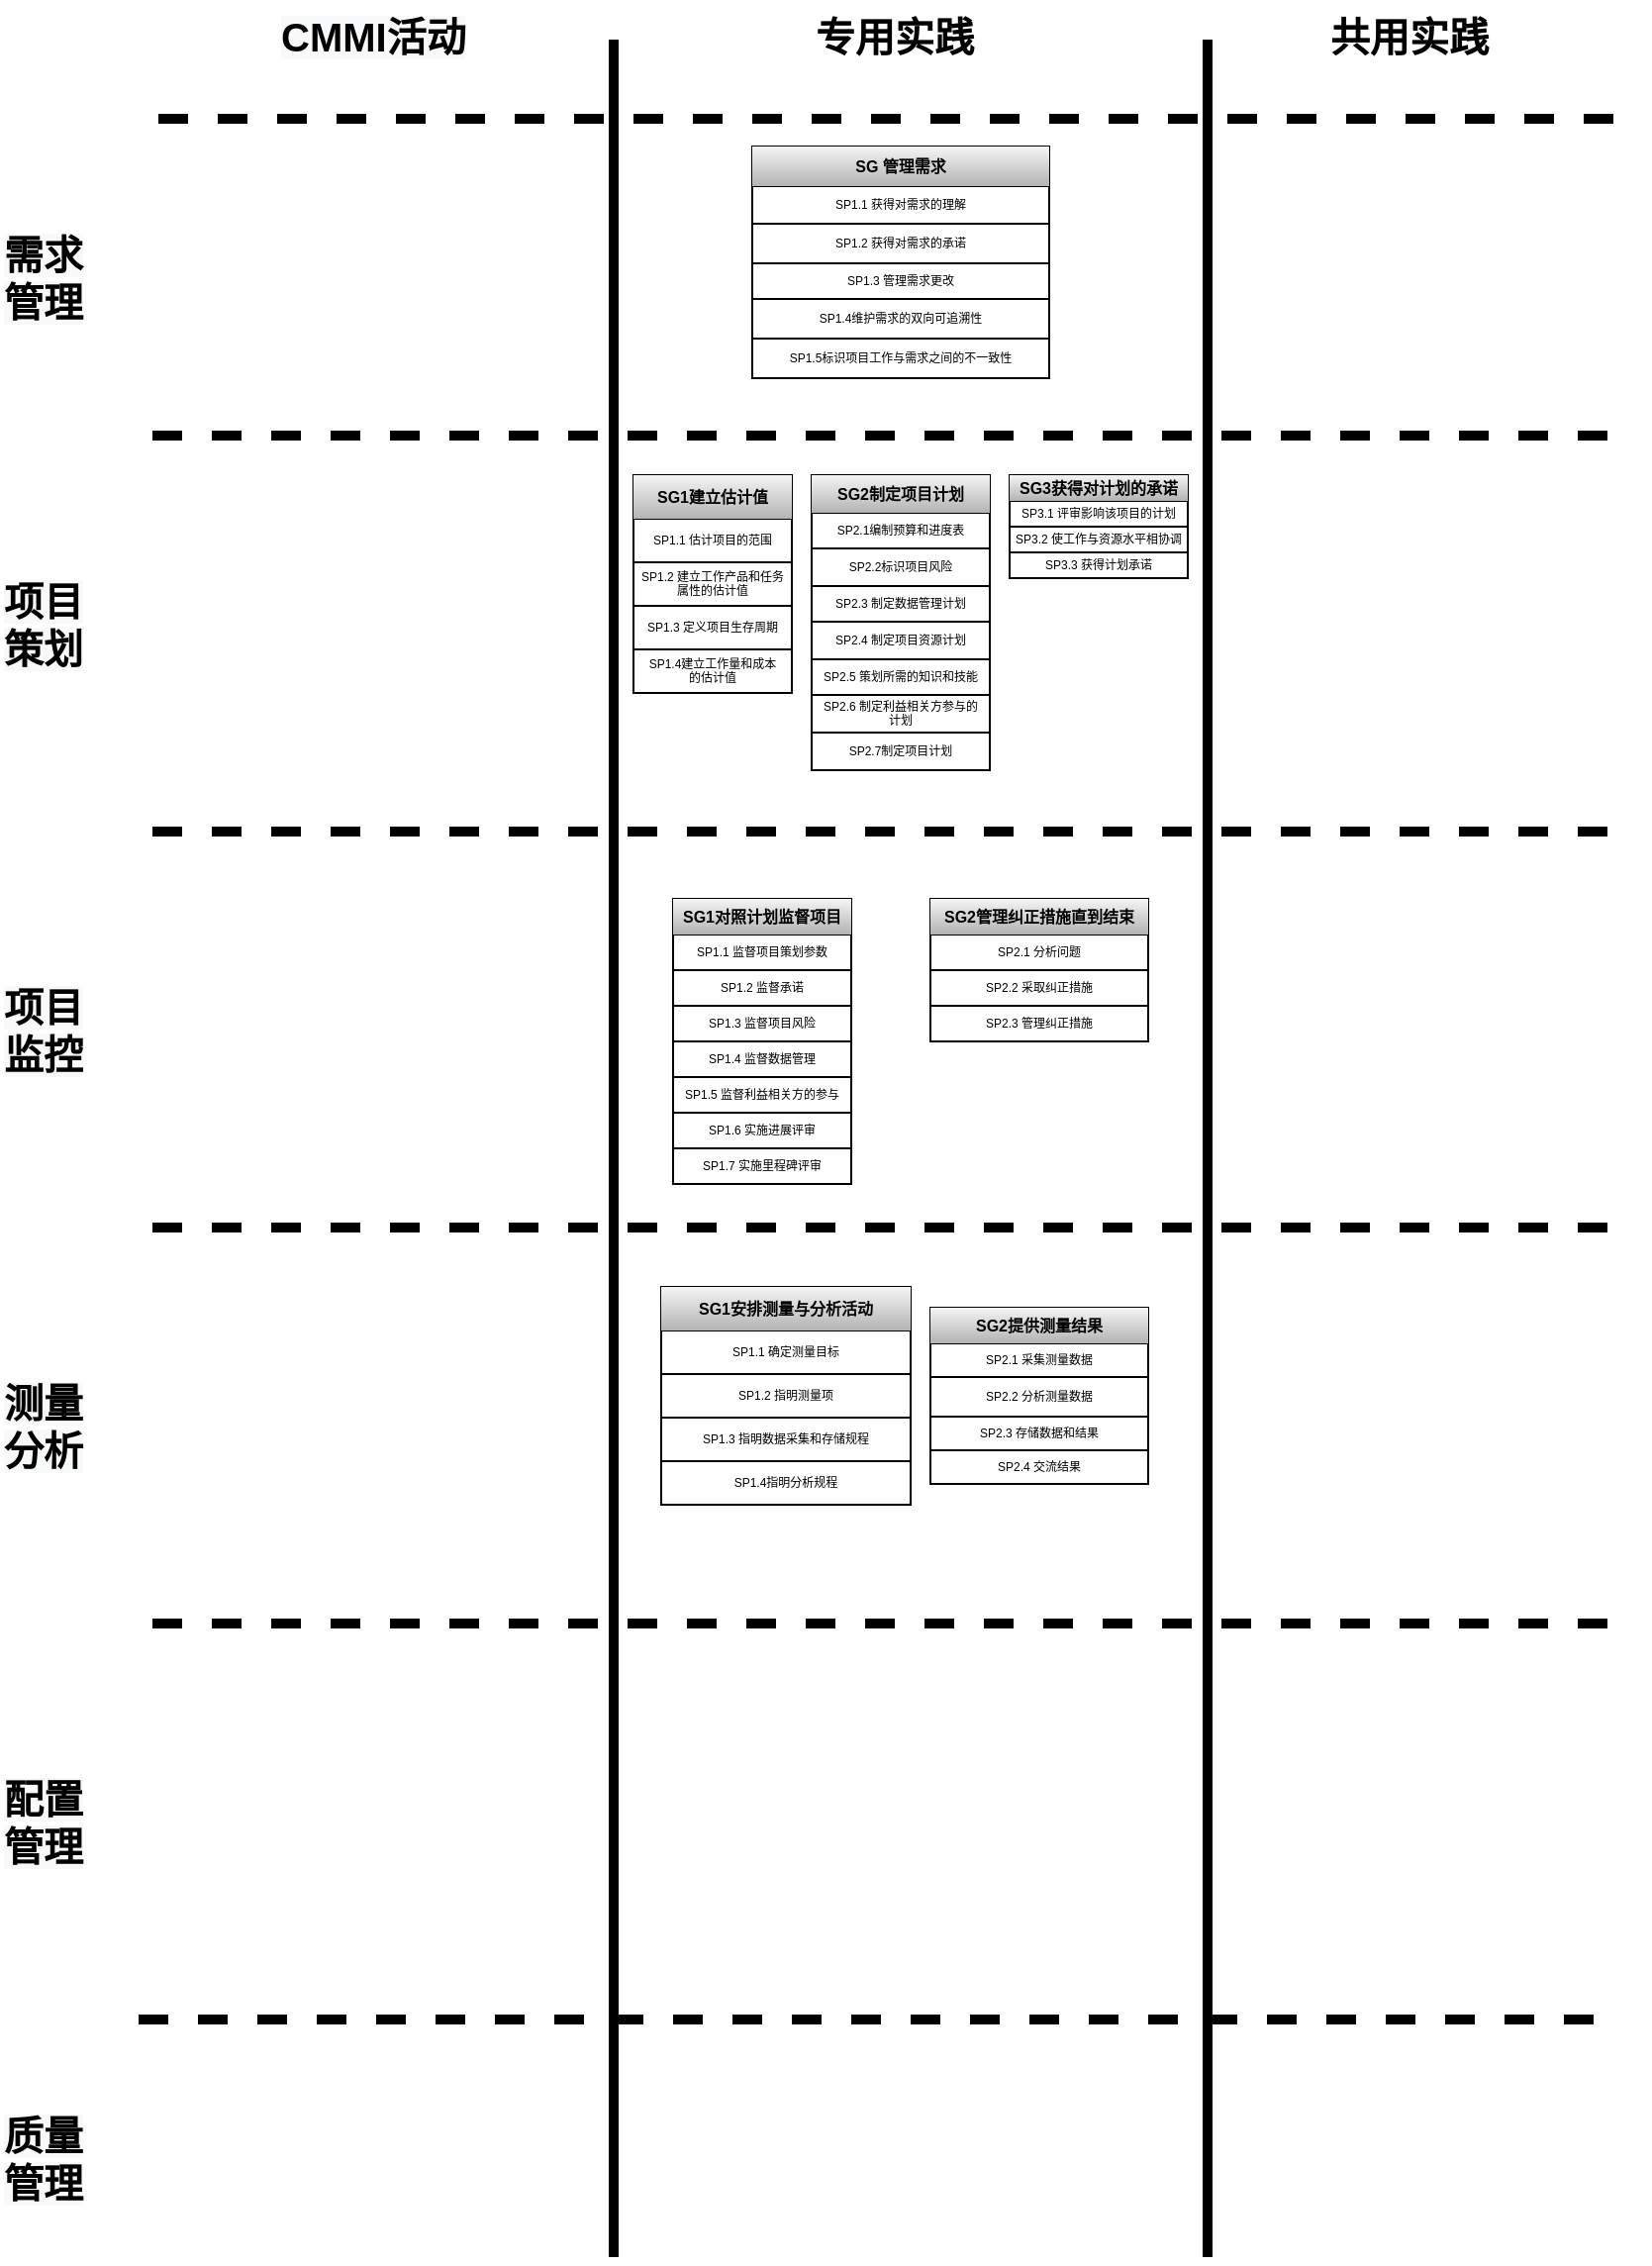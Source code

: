 <mxfile version="14.1.1" type="github">
  <diagram id="KZVADQ8c4VdHKTxfyuot" name="Page-1">
    <mxGraphModel dx="447" dy="257" grid="1" gridSize="10" guides="1" tooltips="1" connect="1" arrows="1" fold="1" page="1" pageScale="1" pageWidth="827" pageHeight="1169" math="0" shadow="0">
      <root>
        <mxCell id="0" />
        <mxCell id="1" parent="0" />
        <mxCell id="-ht__sh_S9YxHwO8VVMU-161" value="" style="shape=table;startSize=0;container=1;collapsible=0;childLayout=tableLayout;fontSize=6;" parent="1" vertex="1">
          <mxGeometry x="320" y="260" width="80" height="110" as="geometry" />
        </mxCell>
        <mxCell id="-ht__sh_S9YxHwO8VVMU-162" value="" style="shape=partialRectangle;html=1;whiteSpace=wrap;collapsible=0;dropTarget=0;pointerEvents=0;fillColor=none;top=0;left=0;bottom=0;right=0;points=[[0,0.5],[1,0.5]];portConstraint=eastwest;" parent="-ht__sh_S9YxHwO8VVMU-161" vertex="1">
          <mxGeometry width="80" height="22" as="geometry" />
        </mxCell>
        <mxCell id="-ht__sh_S9YxHwO8VVMU-163" value="SG1建立估计值" style="shape=partialRectangle;connectable=0;overflow=hidden;fillColor=#f5f5f5;top=0;left=0;bottom=0;right=0;fontSize=8;fontStyle=1;gradientColor=#b3b3b3;strokeColor=#666666;" parent="-ht__sh_S9YxHwO8VVMU-162" vertex="1">
          <mxGeometry width="80" height="22" as="geometry" />
        </mxCell>
        <mxCell id="-ht__sh_S9YxHwO8VVMU-164" value="" style="shape=partialRectangle;html=1;whiteSpace=wrap;collapsible=0;dropTarget=0;pointerEvents=0;fillColor=none;top=0;left=0;bottom=0;right=0;points=[[0,0.5],[1,0.5]];portConstraint=eastwest;" parent="-ht__sh_S9YxHwO8VVMU-161" vertex="1">
          <mxGeometry y="22" width="80" height="22" as="geometry" />
        </mxCell>
        <mxCell id="-ht__sh_S9YxHwO8VVMU-165" value="SP1.1 估计项目的范围" style="shape=partialRectangle;connectable=0;overflow=hidden;fillColor=none;top=0;left=0;bottom=0;right=0;fontSize=6;" parent="-ht__sh_S9YxHwO8VVMU-164" vertex="1">
          <mxGeometry width="80" height="22" as="geometry" />
        </mxCell>
        <mxCell id="-ht__sh_S9YxHwO8VVMU-1355" value="" style="shape=partialRectangle;html=1;whiteSpace=wrap;collapsible=0;dropTarget=0;pointerEvents=0;fillColor=none;top=0;left=0;bottom=0;right=0;points=[[0,0.5],[1,0.5]];portConstraint=eastwest;" parent="-ht__sh_S9YxHwO8VVMU-161" vertex="1">
          <mxGeometry y="44" width="80" height="22" as="geometry" />
        </mxCell>
        <mxCell id="-ht__sh_S9YxHwO8VVMU-1356" value="SP1.2 建立工作产品和任务&#xa;属性的估计值" style="shape=partialRectangle;connectable=0;overflow=hidden;fillColor=none;top=0;left=0;bottom=0;right=0;fontSize=6;" parent="-ht__sh_S9YxHwO8VVMU-1355" vertex="1">
          <mxGeometry width="80" height="22" as="geometry" />
        </mxCell>
        <mxCell id="-ht__sh_S9YxHwO8VVMU-168" value="" style="shape=partialRectangle;html=1;whiteSpace=wrap;collapsible=0;dropTarget=0;pointerEvents=0;fillColor=none;top=0;left=0;bottom=0;right=0;points=[[0,0.5],[1,0.5]];portConstraint=eastwest;" parent="-ht__sh_S9YxHwO8VVMU-161" vertex="1">
          <mxGeometry y="66" width="80" height="22" as="geometry" />
        </mxCell>
        <mxCell id="-ht__sh_S9YxHwO8VVMU-169" value="SP1.3 定义项目生存周期" style="shape=partialRectangle;connectable=0;overflow=hidden;fillColor=none;top=0;left=0;bottom=0;right=0;fontSize=6;" parent="-ht__sh_S9YxHwO8VVMU-168" vertex="1">
          <mxGeometry width="80" height="22" as="geometry" />
        </mxCell>
        <mxCell id="-ht__sh_S9YxHwO8VVMU-170" value="" style="shape=partialRectangle;html=1;whiteSpace=wrap;collapsible=0;dropTarget=0;pointerEvents=0;fillColor=none;top=0;left=0;bottom=0;right=0;points=[[0,0.5],[1,0.5]];portConstraint=eastwest;" parent="-ht__sh_S9YxHwO8VVMU-161" vertex="1">
          <mxGeometry y="88" width="80" height="22" as="geometry" />
        </mxCell>
        <mxCell id="-ht__sh_S9YxHwO8VVMU-171" value="SP1.4建立工作量和成本&#xa;的估计值" style="shape=partialRectangle;connectable=0;overflow=hidden;fillColor=none;top=0;left=0;bottom=0;right=0;fontSize=6;" parent="-ht__sh_S9YxHwO8VVMU-170" vertex="1">
          <mxGeometry width="80" height="22" as="geometry" />
        </mxCell>
        <mxCell id="-ht__sh_S9YxHwO8VVMU-287" value="" style="shape=table;startSize=0;container=1;collapsible=0;childLayout=tableLayout;fontSize=6;swimlaneFillColor=none;rowLines=1;pointerEvents=0;expand=0;" parent="1" vertex="1">
          <mxGeometry x="410" y="260" width="90" height="149" as="geometry" />
        </mxCell>
        <mxCell id="-ht__sh_S9YxHwO8VVMU-288" value="" style="shape=partialRectangle;html=1;whiteSpace=wrap;collapsible=0;dropTarget=0;pointerEvents=0;fillColor=none;top=0;left=0;bottom=0;right=0;points=[[0,0.5],[1,0.5]];portConstraint=eastwest;" parent="-ht__sh_S9YxHwO8VVMU-287" vertex="1">
          <mxGeometry width="90" height="19" as="geometry" />
        </mxCell>
        <mxCell id="-ht__sh_S9YxHwO8VVMU-289" value="SG2制定项目计划" style="shape=partialRectangle;connectable=0;overflow=hidden;fillColor=#f5f5f5;top=0;left=0;bottom=0;right=0;fontSize=8;fontStyle=1;gradientColor=#b3b3b3;strokeColor=#666666;" parent="-ht__sh_S9YxHwO8VVMU-288" vertex="1">
          <mxGeometry width="90" height="19" as="geometry" />
        </mxCell>
        <mxCell id="-ht__sh_S9YxHwO8VVMU-290" value="" style="shape=partialRectangle;html=1;whiteSpace=wrap;collapsible=0;dropTarget=0;pointerEvents=0;fillColor=none;top=0;left=0;bottom=0;right=0;points=[[0,0.5],[1,0.5]];portConstraint=eastwest;" parent="-ht__sh_S9YxHwO8VVMU-287" vertex="1">
          <mxGeometry y="19" width="90" height="18" as="geometry" />
        </mxCell>
        <mxCell id="-ht__sh_S9YxHwO8VVMU-291" value="SP2.1编制预算和进度表" style="shape=partialRectangle;connectable=0;overflow=hidden;fillColor=none;top=0;left=0;bottom=0;right=0;fontSize=6;" parent="-ht__sh_S9YxHwO8VVMU-290" vertex="1">
          <mxGeometry width="90" height="18" as="geometry" />
        </mxCell>
        <mxCell id="-ht__sh_S9YxHwO8VVMU-292" value="" style="shape=partialRectangle;html=1;whiteSpace=wrap;collapsible=0;dropTarget=0;pointerEvents=0;fillColor=none;top=0;left=0;bottom=0;right=0;points=[[0,0.5],[1,0.5]];portConstraint=eastwest;" parent="-ht__sh_S9YxHwO8VVMU-287" vertex="1">
          <mxGeometry y="37" width="90" height="19" as="geometry" />
        </mxCell>
        <mxCell id="-ht__sh_S9YxHwO8VVMU-293" value="SP2.2标识项目风险" style="shape=partialRectangle;connectable=0;overflow=hidden;fillColor=none;top=0;left=0;bottom=0;right=0;fontSize=6;" parent="-ht__sh_S9YxHwO8VVMU-292" vertex="1">
          <mxGeometry width="90" height="19" as="geometry" />
        </mxCell>
        <mxCell id="-ht__sh_S9YxHwO8VVMU-294" value="" style="shape=partialRectangle;html=1;whiteSpace=wrap;collapsible=0;dropTarget=0;pointerEvents=0;fillColor=none;top=0;left=0;bottom=0;right=0;points=[[0,0.5],[1,0.5]];portConstraint=eastwest;" parent="-ht__sh_S9YxHwO8VVMU-287" vertex="1">
          <mxGeometry y="56" width="90" height="18" as="geometry" />
        </mxCell>
        <mxCell id="-ht__sh_S9YxHwO8VVMU-295" value="SP2.3 制定数据管理计划" style="shape=partialRectangle;connectable=0;overflow=hidden;fillColor=none;top=0;left=0;bottom=0;right=0;fontSize=6;" parent="-ht__sh_S9YxHwO8VVMU-294" vertex="1">
          <mxGeometry width="90" height="18" as="geometry" />
        </mxCell>
        <mxCell id="-ht__sh_S9YxHwO8VVMU-296" value="" style="shape=partialRectangle;html=1;whiteSpace=wrap;collapsible=0;dropTarget=0;pointerEvents=0;fillColor=none;top=0;left=0;bottom=0;right=0;points=[[0,0.5],[1,0.5]];portConstraint=eastwest;" parent="-ht__sh_S9YxHwO8VVMU-287" vertex="1">
          <mxGeometry y="74" width="90" height="19" as="geometry" />
        </mxCell>
        <mxCell id="-ht__sh_S9YxHwO8VVMU-297" value="SP2.4 制定项目资源计划" style="shape=partialRectangle;connectable=0;overflow=hidden;fillColor=none;top=0;left=0;bottom=0;right=0;fontSize=6;" parent="-ht__sh_S9YxHwO8VVMU-296" vertex="1">
          <mxGeometry width="90" height="19" as="geometry" />
        </mxCell>
        <mxCell id="-ht__sh_S9YxHwO8VVMU-395" value="" style="shape=partialRectangle;html=1;whiteSpace=wrap;collapsible=0;dropTarget=0;pointerEvents=0;fillColor=none;top=0;left=0;bottom=0;right=0;points=[[0,0.5],[1,0.5]];portConstraint=eastwest;" parent="-ht__sh_S9YxHwO8VVMU-287" vertex="1">
          <mxGeometry y="93" width="90" height="18" as="geometry" />
        </mxCell>
        <mxCell id="-ht__sh_S9YxHwO8VVMU-396" value="SP2.5 策划所需的知识和技能" style="shape=partialRectangle;connectable=0;overflow=hidden;fillColor=none;top=0;left=0;bottom=0;right=0;fontSize=6;" parent="-ht__sh_S9YxHwO8VVMU-395" vertex="1">
          <mxGeometry width="90" height="18" as="geometry" />
        </mxCell>
        <mxCell id="-ht__sh_S9YxHwO8VVMU-453" value="" style="shape=partialRectangle;html=1;whiteSpace=wrap;collapsible=0;dropTarget=0;pointerEvents=0;fillColor=none;top=0;left=0;bottom=0;right=0;points=[[0,0.5],[1,0.5]];portConstraint=eastwest;" parent="-ht__sh_S9YxHwO8VVMU-287" vertex="1">
          <mxGeometry y="111" width="90" height="19" as="geometry" />
        </mxCell>
        <mxCell id="-ht__sh_S9YxHwO8VVMU-454" value="SP2.6 制定利益相关方参与的&#xa;计划" style="shape=partialRectangle;connectable=0;overflow=hidden;fillColor=none;top=0;left=0;bottom=0;right=0;fontSize=6;" parent="-ht__sh_S9YxHwO8VVMU-453" vertex="1">
          <mxGeometry width="90" height="19" as="geometry" />
        </mxCell>
        <mxCell id="-ht__sh_S9YxHwO8VVMU-1357" value="" style="shape=partialRectangle;html=1;whiteSpace=wrap;collapsible=0;dropTarget=0;pointerEvents=0;fillColor=none;top=0;left=0;bottom=0;right=0;points=[[0,0.5],[1,0.5]];portConstraint=eastwest;" parent="-ht__sh_S9YxHwO8VVMU-287" vertex="1">
          <mxGeometry y="130" width="90" height="19" as="geometry" />
        </mxCell>
        <mxCell id="-ht__sh_S9YxHwO8VVMU-1358" value="SP2.7制定项目计划" style="shape=partialRectangle;connectable=0;overflow=hidden;fillColor=none;top=0;left=0;bottom=0;right=0;fontSize=6;" parent="-ht__sh_S9YxHwO8VVMU-1357" vertex="1">
          <mxGeometry width="90" height="19" as="geometry" />
        </mxCell>
        <mxCell id="-ht__sh_S9YxHwO8VVMU-1325" value="" style="endArrow=none;dashed=1;html=1;fontSize=6;strokeWidth=5;" parent="1" edge="1">
          <mxGeometry width="50" height="50" relative="1" as="geometry">
            <mxPoint x="80" y="80" as="sourcePoint" />
            <mxPoint x="830" y="80" as="targetPoint" />
          </mxGeometry>
        </mxCell>
        <mxCell id="-ht__sh_S9YxHwO8VVMU-1326" value="&lt;span style=&quot;color: rgb(0, 0, 0); font-family: helvetica; font-size: 20px; font-style: normal; letter-spacing: normal; text-align: center; text-indent: 0px; text-transform: none; word-spacing: 0px; background-color: rgb(248, 249, 250); display: inline; float: none;&quot;&gt;CMMI活动&lt;/span&gt;" style="text;whiteSpace=wrap;html=1;fontSize=20;fontStyle=1" parent="1" vertex="1">
          <mxGeometry x="140" y="20" width="100" height="40" as="geometry" />
        </mxCell>
        <mxCell id="-ht__sh_S9YxHwO8VVMU-1328" value="" style="endArrow=none;dashed=1;html=1;fontSize=6;strokeWidth=5;" parent="1" edge="1">
          <mxGeometry width="50" height="50" relative="1" as="geometry">
            <mxPoint x="77" y="240.0" as="sourcePoint" />
            <mxPoint x="827" y="240.0" as="targetPoint" />
          </mxGeometry>
        </mxCell>
        <mxCell id="-ht__sh_S9YxHwO8VVMU-1329" value="" style="endArrow=none;dashed=1;html=1;fontSize=6;strokeWidth=5;" parent="1" edge="1">
          <mxGeometry width="50" height="50" relative="1" as="geometry">
            <mxPoint x="77.0" y="440" as="sourcePoint" />
            <mxPoint x="827" y="440" as="targetPoint" />
          </mxGeometry>
        </mxCell>
        <mxCell id="-ht__sh_S9YxHwO8VVMU-1330" value="" style="endArrow=none;dashed=1;html=1;fontSize=6;strokeWidth=5;" parent="1" edge="1">
          <mxGeometry width="50" height="50" relative="1" as="geometry">
            <mxPoint x="77.0" y="640" as="sourcePoint" />
            <mxPoint x="827" y="640" as="targetPoint" />
          </mxGeometry>
        </mxCell>
        <mxCell id="-ht__sh_S9YxHwO8VVMU-1331" value="" style="endArrow=none;dashed=1;html=1;fontSize=6;strokeWidth=5;" parent="1" edge="1">
          <mxGeometry width="50" height="50" relative="1" as="geometry">
            <mxPoint x="77.0" y="840" as="sourcePoint" />
            <mxPoint x="827" y="840" as="targetPoint" />
          </mxGeometry>
        </mxCell>
        <mxCell id="-ht__sh_S9YxHwO8VVMU-1332" value="" style="endArrow=none;dashed=1;html=1;fontSize=6;strokeWidth=5;" parent="1" edge="1">
          <mxGeometry width="50" height="50" relative="1" as="geometry">
            <mxPoint x="70.0" y="1040" as="sourcePoint" />
            <mxPoint x="820" y="1040" as="targetPoint" />
          </mxGeometry>
        </mxCell>
        <mxCell id="-ht__sh_S9YxHwO8VVMU-1333" value="&lt;div style=&quot;text-align: center&quot;&gt;&lt;span&gt;&lt;font face=&quot;helvetica&quot;&gt;专用实践&lt;/font&gt;&lt;/span&gt;&lt;/div&gt;" style="text;whiteSpace=wrap;html=1;fontSize=20;fontStyle=1" parent="1" vertex="1">
          <mxGeometry x="410" y="20" width="100" height="40" as="geometry" />
        </mxCell>
        <mxCell id="-ht__sh_S9YxHwO8VVMU-1334" value="&lt;div style=&quot;text-align: center&quot;&gt;&lt;font face=&quot;helvetica&quot;&gt;共用实践&lt;/font&gt;&lt;/div&gt;" style="text;whiteSpace=wrap;html=1;fontSize=20;fontStyle=1" parent="1" vertex="1">
          <mxGeometry x="670" y="20" width="100" height="40" as="geometry" />
        </mxCell>
        <mxCell id="-ht__sh_S9YxHwO8VVMU-1335" value="" style="endArrow=none;html=1;strokeWidth=5;fontSize=20;" parent="1" edge="1">
          <mxGeometry width="50" height="50" relative="1" as="geometry">
            <mxPoint x="310" y="1160" as="sourcePoint" />
            <mxPoint x="310" y="40" as="targetPoint" />
          </mxGeometry>
        </mxCell>
        <mxCell id="-ht__sh_S9YxHwO8VVMU-1337" value="" style="shape=table;startSize=0;container=1;collapsible=0;childLayout=tableLayout;fontSize=6;swimlaneFillColor=none;rowLines=1;pointerEvents=0;expand=0;treeMoving=1;" parent="1" vertex="1">
          <mxGeometry x="510" y="260" width="90" height="52" as="geometry" />
        </mxCell>
        <mxCell id="-ht__sh_S9YxHwO8VVMU-1338" value="" style="shape=partialRectangle;html=1;whiteSpace=wrap;collapsible=0;dropTarget=0;pointerEvents=0;fillColor=none;top=0;left=0;bottom=0;right=0;points=[[0,0.5],[1,0.5]];portConstraint=eastwest;" parent="-ht__sh_S9YxHwO8VVMU-1337" vertex="1">
          <mxGeometry width="90" height="13" as="geometry" />
        </mxCell>
        <mxCell id="-ht__sh_S9YxHwO8VVMU-1339" value="SG3获得对计划的承诺" style="shape=partialRectangle;connectable=0;overflow=hidden;fillColor=#f5f5f5;top=0;left=0;bottom=0;right=0;fontSize=8;fontStyle=1;gradientColor=#b3b3b3;strokeColor=#666666;" parent="-ht__sh_S9YxHwO8VVMU-1338" vertex="1">
          <mxGeometry width="90" height="13" as="geometry" />
        </mxCell>
        <mxCell id="-ht__sh_S9YxHwO8VVMU-1340" value="" style="shape=partialRectangle;html=1;whiteSpace=wrap;collapsible=0;dropTarget=0;pointerEvents=0;fillColor=none;top=0;left=0;bottom=0;right=0;points=[[0,0.5],[1,0.5]];portConstraint=eastwest;" parent="-ht__sh_S9YxHwO8VVMU-1337" vertex="1">
          <mxGeometry y="13" width="90" height="13" as="geometry" />
        </mxCell>
        <mxCell id="-ht__sh_S9YxHwO8VVMU-1341" value="SP3.1 评审影响该项目的计划" style="shape=partialRectangle;connectable=0;overflow=hidden;fillColor=none;top=0;left=0;bottom=0;right=0;fontSize=6;" parent="-ht__sh_S9YxHwO8VVMU-1340" vertex="1">
          <mxGeometry width="90" height="13" as="geometry" />
        </mxCell>
        <mxCell id="-ht__sh_S9YxHwO8VVMU-1342" value="" style="shape=partialRectangle;html=1;whiteSpace=wrap;collapsible=0;dropTarget=0;pointerEvents=0;fillColor=none;top=0;left=0;bottom=0;right=0;points=[[0,0.5],[1,0.5]];portConstraint=eastwest;" parent="-ht__sh_S9YxHwO8VVMU-1337" vertex="1">
          <mxGeometry y="26" width="90" height="13" as="geometry" />
        </mxCell>
        <mxCell id="-ht__sh_S9YxHwO8VVMU-1343" value="SP3.2 使工作与资源水平相协调" style="shape=partialRectangle;connectable=0;overflow=hidden;fillColor=none;top=0;left=0;bottom=0;right=0;fontSize=6;" parent="-ht__sh_S9YxHwO8VVMU-1342" vertex="1">
          <mxGeometry width="90" height="13" as="geometry" />
        </mxCell>
        <mxCell id="bZw45Dl6m2qIWk2wwtFJ-1" value="" style="shape=partialRectangle;html=1;whiteSpace=wrap;collapsible=0;dropTarget=0;pointerEvents=0;fillColor=none;top=0;left=0;bottom=0;right=0;points=[[0,0.5],[1,0.5]];portConstraint=eastwest;" vertex="1" parent="-ht__sh_S9YxHwO8VVMU-1337">
          <mxGeometry y="39" width="90" height="13" as="geometry" />
        </mxCell>
        <mxCell id="bZw45Dl6m2qIWk2wwtFJ-2" value="SP3.3 获得计划承诺" style="shape=partialRectangle;connectable=0;overflow=hidden;fillColor=none;top=0;left=0;bottom=0;right=0;fontSize=6;" vertex="1" parent="bZw45Dl6m2qIWk2wwtFJ-1">
          <mxGeometry width="90" height="13" as="geometry" />
        </mxCell>
        <mxCell id="-ht__sh_S9YxHwO8VVMU-1354" value="" style="endArrow=none;html=1;strokeWidth=5;fontSize=20;" parent="1" edge="1">
          <mxGeometry width="50" height="50" relative="1" as="geometry">
            <mxPoint x="610" y="1160" as="sourcePoint" />
            <mxPoint x="610" y="40" as="targetPoint" />
          </mxGeometry>
        </mxCell>
        <mxCell id="-ht__sh_S9YxHwO8VVMU-1359" value="&lt;span style=&quot;color: rgb(0 , 0 , 0) ; font-family: &amp;#34;helvetica&amp;#34; ; font-size: 20px ; font-style: normal ; letter-spacing: normal ; text-align: center ; text-indent: 0px ; text-transform: none ; word-spacing: 0px ; background-color: rgb(248 , 249 , 250) ; display: inline ; float: none&quot;&gt;需求管理&lt;/span&gt;" style="text;whiteSpace=wrap;html=1;fontSize=20;fontStyle=1" parent="1" vertex="1">
          <mxGeometry y="130" width="50" height="60" as="geometry" />
        </mxCell>
        <mxCell id="-ht__sh_S9YxHwO8VVMU-1360" value="&lt;span style=&quot;color: rgb(0 , 0 , 0) ; font-family: &amp;#34;helvetica&amp;#34; ; font-size: 20px ; font-style: normal ; letter-spacing: normal ; text-align: center ; text-indent: 0px ; text-transform: none ; word-spacing: 0px ; background-color: rgb(248 , 249 , 250) ; display: inline ; float: none&quot;&gt;项目策划&lt;/span&gt;" style="text;whiteSpace=wrap;html=1;fontSize=20;fontStyle=1" parent="1" vertex="1">
          <mxGeometry y="304.5" width="50" height="60" as="geometry" />
        </mxCell>
        <mxCell id="-ht__sh_S9YxHwO8VVMU-1361" value="&lt;span style=&quot;color: rgb(0 , 0 , 0) ; font-family: &amp;#34;helvetica&amp;#34; ; font-size: 20px ; font-style: normal ; letter-spacing: normal ; text-align: center ; text-indent: 0px ; text-transform: none ; word-spacing: 0px ; background-color: rgb(248 , 249 , 250) ; display: inline ; float: none&quot;&gt;项目监控&lt;/span&gt;" style="text;whiteSpace=wrap;html=1;fontSize=20;fontStyle=1" parent="1" vertex="1">
          <mxGeometry y="510" width="50" height="60" as="geometry" />
        </mxCell>
        <mxCell id="-ht__sh_S9YxHwO8VVMU-1362" value="&lt;span style=&quot;color: rgb(0 , 0 , 0) ; font-family: &amp;#34;helvetica&amp;#34; ; font-size: 20px ; font-style: normal ; letter-spacing: normal ; text-align: center ; text-indent: 0px ; text-transform: none ; word-spacing: 0px ; background-color: rgb(248 , 249 , 250) ; display: inline ; float: none&quot;&gt;测量分析&lt;/span&gt;" style="text;whiteSpace=wrap;html=1;fontSize=20;fontStyle=1" parent="1" vertex="1">
          <mxGeometry y="710" width="50" height="60" as="geometry" />
        </mxCell>
        <mxCell id="-ht__sh_S9YxHwO8VVMU-1363" value="&lt;span style=&quot;color: rgb(0 , 0 , 0) ; font-family: &amp;#34;helvetica&amp;#34; ; font-size: 20px ; font-style: normal ; letter-spacing: normal ; text-align: center ; text-indent: 0px ; text-transform: none ; word-spacing: 0px ; background-color: rgb(248 , 249 , 250) ; display: inline ; float: none&quot;&gt;配置管理&lt;/span&gt;" style="text;whiteSpace=wrap;html=1;fontSize=20;fontStyle=1" parent="1" vertex="1">
          <mxGeometry y="910" width="50" height="60" as="geometry" />
        </mxCell>
        <mxCell id="-ht__sh_S9YxHwO8VVMU-1364" value="&lt;span style=&quot;color: rgb(0 , 0 , 0) ; font-family: &amp;#34;helvetica&amp;#34; ; font-size: 20px ; font-style: normal ; letter-spacing: normal ; text-align: center ; text-indent: 0px ; text-transform: none ; word-spacing: 0px ; background-color: rgb(248 , 249 , 250) ; display: inline ; float: none&quot;&gt;质量管理&lt;/span&gt;" style="text;whiteSpace=wrap;html=1;fontSize=20;fontStyle=1" parent="1" vertex="1">
          <mxGeometry y="1080" width="50" height="60" as="geometry" />
        </mxCell>
        <mxCell id="-ht__sh_S9YxHwO8VVMU-1365" value="" style="shape=table;startSize=0;container=1;collapsible=0;childLayout=tableLayout;fontSize=6;" parent="1" vertex="1">
          <mxGeometry x="380" y="94" width="150" height="117" as="geometry" />
        </mxCell>
        <mxCell id="-ht__sh_S9YxHwO8VVMU-1366" value="" style="shape=partialRectangle;html=1;whiteSpace=wrap;collapsible=0;dropTarget=0;pointerEvents=0;fillColor=none;top=0;left=0;bottom=0;right=0;points=[[0,0.5],[1,0.5]];portConstraint=eastwest;" parent="-ht__sh_S9YxHwO8VVMU-1365" vertex="1">
          <mxGeometry width="150" height="20" as="geometry" />
        </mxCell>
        <mxCell id="-ht__sh_S9YxHwO8VVMU-1367" value="SG 管理需求" style="shape=partialRectangle;connectable=0;overflow=hidden;fillColor=#f5f5f5;top=0;left=0;bottom=0;right=0;fontSize=8;fontStyle=1;gradientColor=#b3b3b3;strokeColor=#666666;" parent="-ht__sh_S9YxHwO8VVMU-1366" vertex="1">
          <mxGeometry width="150" height="20" as="geometry" />
        </mxCell>
        <mxCell id="-ht__sh_S9YxHwO8VVMU-1368" value="" style="shape=partialRectangle;html=1;whiteSpace=wrap;collapsible=0;dropTarget=0;pointerEvents=0;fillColor=none;top=0;left=0;bottom=0;right=0;points=[[0,0.5],[1,0.5]];portConstraint=eastwest;" parent="-ht__sh_S9YxHwO8VVMU-1365" vertex="1">
          <mxGeometry y="20" width="150" height="19" as="geometry" />
        </mxCell>
        <mxCell id="-ht__sh_S9YxHwO8VVMU-1369" value="SP1.1 获得对需求的理解" style="shape=partialRectangle;connectable=0;overflow=hidden;fillColor=none;top=0;left=0;bottom=0;right=0;fontSize=6;" parent="-ht__sh_S9YxHwO8VVMU-1368" vertex="1">
          <mxGeometry width="150" height="19" as="geometry" />
        </mxCell>
        <mxCell id="-ht__sh_S9YxHwO8VVMU-1370" value="" style="shape=partialRectangle;html=1;whiteSpace=wrap;collapsible=0;dropTarget=0;pointerEvents=0;fillColor=none;top=0;left=0;bottom=0;right=0;points=[[0,0.5],[1,0.5]];portConstraint=eastwest;" parent="-ht__sh_S9YxHwO8VVMU-1365" vertex="1">
          <mxGeometry y="39" width="150" height="20" as="geometry" />
        </mxCell>
        <mxCell id="-ht__sh_S9YxHwO8VVMU-1371" value="SP1.2 获得对需求的承诺" style="shape=partialRectangle;connectable=0;overflow=hidden;fillColor=none;top=0;left=0;bottom=0;right=0;fontSize=6;" parent="-ht__sh_S9YxHwO8VVMU-1370" vertex="1">
          <mxGeometry width="150" height="20" as="geometry" />
        </mxCell>
        <mxCell id="-ht__sh_S9YxHwO8VVMU-1372" value="" style="shape=partialRectangle;html=1;whiteSpace=wrap;collapsible=0;dropTarget=0;pointerEvents=0;fillColor=none;top=0;left=0;bottom=0;right=0;points=[[0,0.5],[1,0.5]];portConstraint=eastwest;" parent="-ht__sh_S9YxHwO8VVMU-1365" vertex="1">
          <mxGeometry y="59" width="150" height="18" as="geometry" />
        </mxCell>
        <mxCell id="-ht__sh_S9YxHwO8VVMU-1373" value="SP1.3 管理需求更改" style="shape=partialRectangle;connectable=0;overflow=hidden;fillColor=none;top=0;left=0;bottom=0;right=0;fontSize=6;" parent="-ht__sh_S9YxHwO8VVMU-1372" vertex="1">
          <mxGeometry width="150" height="18" as="geometry" />
        </mxCell>
        <mxCell id="-ht__sh_S9YxHwO8VVMU-1376" value="" style="shape=partialRectangle;html=1;whiteSpace=wrap;collapsible=0;dropTarget=0;pointerEvents=0;fillColor=none;top=0;left=0;bottom=0;right=0;points=[[0,0.5],[1,0.5]];portConstraint=eastwest;" parent="-ht__sh_S9YxHwO8VVMU-1365" vertex="1">
          <mxGeometry y="77" width="150" height="20" as="geometry" />
        </mxCell>
        <mxCell id="-ht__sh_S9YxHwO8VVMU-1377" value="SP1.4维护需求的双向可追溯性" style="shape=partialRectangle;connectable=0;overflow=hidden;fillColor=none;top=0;left=0;bottom=0;right=0;fontSize=6;" parent="-ht__sh_S9YxHwO8VVMU-1376" vertex="1">
          <mxGeometry width="150" height="20" as="geometry" />
        </mxCell>
        <mxCell id="-ht__sh_S9YxHwO8VVMU-1378" value="" style="shape=partialRectangle;html=1;whiteSpace=wrap;collapsible=0;dropTarget=0;pointerEvents=0;fillColor=none;top=0;left=0;bottom=0;right=0;points=[[0,0.5],[1,0.5]];portConstraint=eastwest;" parent="-ht__sh_S9YxHwO8VVMU-1365" vertex="1">
          <mxGeometry y="97" width="150" height="20" as="geometry" />
        </mxCell>
        <mxCell id="-ht__sh_S9YxHwO8VVMU-1379" value="SP1.5标识项目工作与需求之间的不一致性" style="shape=partialRectangle;connectable=0;overflow=hidden;fillColor=none;top=0;left=0;bottom=0;right=0;fontSize=6;" parent="-ht__sh_S9YxHwO8VVMU-1378" vertex="1">
          <mxGeometry width="150" height="20" as="geometry" />
        </mxCell>
        <mxCell id="-ht__sh_S9YxHwO8VVMU-1380" value="" style="shape=table;startSize=0;container=1;collapsible=0;childLayout=tableLayout;fontSize=6;" parent="1" vertex="1">
          <mxGeometry x="340" y="474" width="90" height="144" as="geometry" />
        </mxCell>
        <mxCell id="-ht__sh_S9YxHwO8VVMU-1381" value="" style="shape=partialRectangle;html=1;whiteSpace=wrap;collapsible=0;dropTarget=0;pointerEvents=0;fillColor=none;top=0;left=0;bottom=0;right=0;points=[[0,0.5],[1,0.5]];portConstraint=eastwest;" parent="-ht__sh_S9YxHwO8VVMU-1380" vertex="1">
          <mxGeometry width="90" height="18" as="geometry" />
        </mxCell>
        <mxCell id="-ht__sh_S9YxHwO8VVMU-1382" value="SG1对照计划监督项目" style="shape=partialRectangle;connectable=0;overflow=hidden;fillColor=#f5f5f5;top=0;left=0;bottom=0;right=0;fontSize=8;fontStyle=1;gradientColor=#b3b3b3;strokeColor=#666666;" parent="-ht__sh_S9YxHwO8VVMU-1381" vertex="1">
          <mxGeometry width="90" height="18" as="geometry" />
        </mxCell>
        <mxCell id="-ht__sh_S9YxHwO8VVMU-1383" value="" style="shape=partialRectangle;html=1;whiteSpace=wrap;collapsible=0;dropTarget=0;pointerEvents=0;fillColor=none;top=0;left=0;bottom=0;right=0;points=[[0,0.5],[1,0.5]];portConstraint=eastwest;" parent="-ht__sh_S9YxHwO8VVMU-1380" vertex="1">
          <mxGeometry y="18" width="90" height="18" as="geometry" />
        </mxCell>
        <mxCell id="-ht__sh_S9YxHwO8VVMU-1384" value="SP1.1 监督项目策划参数" style="shape=partialRectangle;connectable=0;overflow=hidden;fillColor=none;top=0;left=0;bottom=0;right=0;fontSize=6;" parent="-ht__sh_S9YxHwO8VVMU-1383" vertex="1">
          <mxGeometry width="90" height="18" as="geometry" />
        </mxCell>
        <mxCell id="-ht__sh_S9YxHwO8VVMU-1385" value="" style="shape=partialRectangle;html=1;whiteSpace=wrap;collapsible=0;dropTarget=0;pointerEvents=0;fillColor=none;top=0;left=0;bottom=0;right=0;points=[[0,0.5],[1,0.5]];portConstraint=eastwest;" parent="-ht__sh_S9YxHwO8VVMU-1380" vertex="1">
          <mxGeometry y="36" width="90" height="18" as="geometry" />
        </mxCell>
        <mxCell id="-ht__sh_S9YxHwO8VVMU-1386" value="SP1.2 监督承诺" style="shape=partialRectangle;connectable=0;overflow=hidden;fillColor=none;top=0;left=0;bottom=0;right=0;fontSize=6;" parent="-ht__sh_S9YxHwO8VVMU-1385" vertex="1">
          <mxGeometry width="90" height="18" as="geometry" />
        </mxCell>
        <mxCell id="-ht__sh_S9YxHwO8VVMU-1387" value="" style="shape=partialRectangle;html=1;whiteSpace=wrap;collapsible=0;dropTarget=0;pointerEvents=0;fillColor=none;top=0;left=0;bottom=0;right=0;points=[[0,0.5],[1,0.5]];portConstraint=eastwest;" parent="-ht__sh_S9YxHwO8VVMU-1380" vertex="1">
          <mxGeometry y="54" width="90" height="18" as="geometry" />
        </mxCell>
        <mxCell id="-ht__sh_S9YxHwO8VVMU-1388" value="SP1.3 监督项目风险" style="shape=partialRectangle;connectable=0;overflow=hidden;fillColor=none;top=0;left=0;bottom=0;right=0;fontSize=6;" parent="-ht__sh_S9YxHwO8VVMU-1387" vertex="1">
          <mxGeometry width="90" height="18" as="geometry" />
        </mxCell>
        <mxCell id="-ht__sh_S9YxHwO8VVMU-1389" value="" style="shape=partialRectangle;html=1;whiteSpace=wrap;collapsible=0;dropTarget=0;pointerEvents=0;fillColor=none;top=0;left=0;bottom=0;right=0;points=[[0,0.5],[1,0.5]];portConstraint=eastwest;" parent="-ht__sh_S9YxHwO8VVMU-1380" vertex="1">
          <mxGeometry y="72" width="90" height="18" as="geometry" />
        </mxCell>
        <mxCell id="-ht__sh_S9YxHwO8VVMU-1390" value="SP1.4 监督数据管理" style="shape=partialRectangle;connectable=0;overflow=hidden;fillColor=none;top=0;left=0;bottom=0;right=0;fontSize=6;" parent="-ht__sh_S9YxHwO8VVMU-1389" vertex="1">
          <mxGeometry width="90" height="18" as="geometry" />
        </mxCell>
        <mxCell id="-ht__sh_S9YxHwO8VVMU-1391" value="" style="shape=partialRectangle;html=1;whiteSpace=wrap;collapsible=0;dropTarget=0;pointerEvents=0;fillColor=none;top=0;left=0;bottom=0;right=0;points=[[0,0.5],[1,0.5]];portConstraint=eastwest;" parent="-ht__sh_S9YxHwO8VVMU-1380" vertex="1">
          <mxGeometry y="90" width="90" height="18" as="geometry" />
        </mxCell>
        <mxCell id="-ht__sh_S9YxHwO8VVMU-1392" value="SP1.5 监督利益相关方的参与" style="shape=partialRectangle;connectable=0;overflow=hidden;fillColor=none;top=0;left=0;bottom=0;right=0;fontSize=6;" parent="-ht__sh_S9YxHwO8VVMU-1391" vertex="1">
          <mxGeometry width="90" height="18" as="geometry" />
        </mxCell>
        <mxCell id="-ht__sh_S9YxHwO8VVMU-1393" value="" style="shape=partialRectangle;html=1;whiteSpace=wrap;collapsible=0;dropTarget=0;pointerEvents=0;fillColor=none;top=0;left=0;bottom=0;right=0;points=[[0,0.5],[1,0.5]];portConstraint=eastwest;" parent="-ht__sh_S9YxHwO8VVMU-1380" vertex="1">
          <mxGeometry y="108" width="90" height="18" as="geometry" />
        </mxCell>
        <mxCell id="-ht__sh_S9YxHwO8VVMU-1394" value="SP1.6 实施进展评审" style="shape=partialRectangle;connectable=0;overflow=hidden;fillColor=none;top=0;left=0;bottom=0;right=0;fontSize=6;" parent="-ht__sh_S9YxHwO8VVMU-1393" vertex="1">
          <mxGeometry width="90" height="18" as="geometry" />
        </mxCell>
        <mxCell id="-ht__sh_S9YxHwO8VVMU-1395" value="" style="shape=partialRectangle;html=1;whiteSpace=wrap;collapsible=0;dropTarget=0;pointerEvents=0;fillColor=none;top=0;left=0;bottom=0;right=0;points=[[0,0.5],[1,0.5]];portConstraint=eastwest;" parent="-ht__sh_S9YxHwO8VVMU-1380" vertex="1">
          <mxGeometry y="126" width="90" height="18" as="geometry" />
        </mxCell>
        <mxCell id="-ht__sh_S9YxHwO8VVMU-1396" value="SP1.7 实施里程碑评审" style="shape=partialRectangle;connectable=0;overflow=hidden;fillColor=none;top=0;left=0;bottom=0;right=0;fontSize=6;" parent="-ht__sh_S9YxHwO8VVMU-1395" vertex="1">
          <mxGeometry width="90" height="18" as="geometry" />
        </mxCell>
        <mxCell id="-ht__sh_S9YxHwO8VVMU-1397" value="" style="shape=table;startSize=0;container=1;collapsible=0;childLayout=tableLayout;fontSize=6;" parent="1" vertex="1">
          <mxGeometry x="470" y="474" width="110" height="72" as="geometry" />
        </mxCell>
        <mxCell id="-ht__sh_S9YxHwO8VVMU-1398" value="" style="shape=partialRectangle;html=1;whiteSpace=wrap;collapsible=0;dropTarget=0;pointerEvents=0;fillColor=none;top=0;left=0;bottom=0;right=0;points=[[0,0.5],[1,0.5]];portConstraint=eastwest;" parent="-ht__sh_S9YxHwO8VVMU-1397" vertex="1">
          <mxGeometry width="110" height="18" as="geometry" />
        </mxCell>
        <mxCell id="-ht__sh_S9YxHwO8VVMU-1399" value="SG2管理纠正措施直到结束" style="shape=partialRectangle;connectable=0;overflow=hidden;fillColor=#f5f5f5;top=0;left=0;bottom=0;right=0;fontSize=8;fontStyle=1;gradientColor=#b3b3b3;strokeColor=#666666;" parent="-ht__sh_S9YxHwO8VVMU-1398" vertex="1">
          <mxGeometry width="110" height="18" as="geometry" />
        </mxCell>
        <mxCell id="-ht__sh_S9YxHwO8VVMU-1400" value="" style="shape=partialRectangle;html=1;whiteSpace=wrap;collapsible=0;dropTarget=0;pointerEvents=0;fillColor=none;top=0;left=0;bottom=0;right=0;points=[[0,0.5],[1,0.5]];portConstraint=eastwest;" parent="-ht__sh_S9YxHwO8VVMU-1397" vertex="1">
          <mxGeometry y="18" width="110" height="18" as="geometry" />
        </mxCell>
        <mxCell id="-ht__sh_S9YxHwO8VVMU-1401" value="SP2.1 分析问题" style="shape=partialRectangle;connectable=0;overflow=hidden;fillColor=none;top=0;left=0;bottom=0;right=0;fontSize=6;" parent="-ht__sh_S9YxHwO8VVMU-1400" vertex="1">
          <mxGeometry width="110" height="18" as="geometry" />
        </mxCell>
        <mxCell id="-ht__sh_S9YxHwO8VVMU-1402" value="" style="shape=partialRectangle;html=1;whiteSpace=wrap;collapsible=0;dropTarget=0;pointerEvents=0;fillColor=none;top=0;left=0;bottom=0;right=0;points=[[0,0.5],[1,0.5]];portConstraint=eastwest;" parent="-ht__sh_S9YxHwO8VVMU-1397" vertex="1">
          <mxGeometry y="36" width="110" height="18" as="geometry" />
        </mxCell>
        <mxCell id="-ht__sh_S9YxHwO8VVMU-1403" value="SP2.2 采取纠正措施" style="shape=partialRectangle;connectable=0;overflow=hidden;fillColor=none;top=0;left=0;bottom=0;right=0;fontSize=6;" parent="-ht__sh_S9YxHwO8VVMU-1402" vertex="1">
          <mxGeometry width="110" height="18" as="geometry" />
        </mxCell>
        <mxCell id="-ht__sh_S9YxHwO8VVMU-1404" value="" style="shape=partialRectangle;html=1;whiteSpace=wrap;collapsible=0;dropTarget=0;pointerEvents=0;fillColor=none;top=0;left=0;bottom=0;right=0;points=[[0,0.5],[1,0.5]];portConstraint=eastwest;" parent="-ht__sh_S9YxHwO8VVMU-1397" vertex="1">
          <mxGeometry y="54" width="110" height="18" as="geometry" />
        </mxCell>
        <mxCell id="-ht__sh_S9YxHwO8VVMU-1405" value="SP2.3 管理纠正措施" style="shape=partialRectangle;connectable=0;overflow=hidden;fillColor=none;top=0;left=0;bottom=0;right=0;fontSize=6;" parent="-ht__sh_S9YxHwO8VVMU-1404" vertex="1">
          <mxGeometry width="110" height="18" as="geometry" />
        </mxCell>
        <mxCell id="-ht__sh_S9YxHwO8VVMU-1425" value="" style="shape=table;startSize=0;container=1;collapsible=0;childLayout=tableLayout;fontSize=6;" parent="1" vertex="1">
          <mxGeometry x="334" y="670" width="126" height="110" as="geometry" />
        </mxCell>
        <mxCell id="-ht__sh_S9YxHwO8VVMU-1426" value="" style="shape=partialRectangle;html=1;whiteSpace=wrap;collapsible=0;dropTarget=0;pointerEvents=0;fillColor=none;top=0;left=0;bottom=0;right=0;points=[[0,0.5],[1,0.5]];portConstraint=eastwest;" parent="-ht__sh_S9YxHwO8VVMU-1425" vertex="1">
          <mxGeometry width="126" height="22" as="geometry" />
        </mxCell>
        <mxCell id="-ht__sh_S9YxHwO8VVMU-1427" value="SG1安排测量与分析活动" style="shape=partialRectangle;connectable=0;overflow=hidden;fillColor=#f5f5f5;top=0;left=0;bottom=0;right=0;fontSize=8;fontStyle=1;gradientColor=#b3b3b3;strokeColor=#666666;" parent="-ht__sh_S9YxHwO8VVMU-1426" vertex="1">
          <mxGeometry width="126" height="22" as="geometry" />
        </mxCell>
        <mxCell id="-ht__sh_S9YxHwO8VVMU-1428" value="" style="shape=partialRectangle;html=1;whiteSpace=wrap;collapsible=0;dropTarget=0;pointerEvents=0;fillColor=none;top=0;left=0;bottom=0;right=0;points=[[0,0.5],[1,0.5]];portConstraint=eastwest;" parent="-ht__sh_S9YxHwO8VVMU-1425" vertex="1">
          <mxGeometry y="22" width="126" height="22" as="geometry" />
        </mxCell>
        <mxCell id="-ht__sh_S9YxHwO8VVMU-1429" value="SP1.1 确定测量目标" style="shape=partialRectangle;connectable=0;overflow=hidden;fillColor=none;top=0;left=0;bottom=0;right=0;fontSize=6;" parent="-ht__sh_S9YxHwO8VVMU-1428" vertex="1">
          <mxGeometry width="126" height="22" as="geometry" />
        </mxCell>
        <mxCell id="-ht__sh_S9YxHwO8VVMU-1430" value="" style="shape=partialRectangle;html=1;whiteSpace=wrap;collapsible=0;dropTarget=0;pointerEvents=0;fillColor=none;top=0;left=0;bottom=0;right=0;points=[[0,0.5],[1,0.5]];portConstraint=eastwest;" parent="-ht__sh_S9YxHwO8VVMU-1425" vertex="1">
          <mxGeometry y="44" width="126" height="22" as="geometry" />
        </mxCell>
        <mxCell id="-ht__sh_S9YxHwO8VVMU-1431" value="SP1.2 指明测量项" style="shape=partialRectangle;connectable=0;overflow=hidden;fillColor=none;top=0;left=0;bottom=0;right=0;fontSize=6;" parent="-ht__sh_S9YxHwO8VVMU-1430" vertex="1">
          <mxGeometry width="126" height="22" as="geometry" />
        </mxCell>
        <mxCell id="-ht__sh_S9YxHwO8VVMU-1432" value="" style="shape=partialRectangle;html=1;whiteSpace=wrap;collapsible=0;dropTarget=0;pointerEvents=0;fillColor=none;top=0;left=0;bottom=0;right=0;points=[[0,0.5],[1,0.5]];portConstraint=eastwest;" parent="-ht__sh_S9YxHwO8VVMU-1425" vertex="1">
          <mxGeometry y="66" width="126" height="22" as="geometry" />
        </mxCell>
        <mxCell id="-ht__sh_S9YxHwO8VVMU-1433" value="SP1.3 指明数据采集和存储规程" style="shape=partialRectangle;connectable=0;overflow=hidden;fillColor=none;top=0;left=0;bottom=0;right=0;fontSize=6;" parent="-ht__sh_S9YxHwO8VVMU-1432" vertex="1">
          <mxGeometry width="126" height="22" as="geometry" />
        </mxCell>
        <mxCell id="-ht__sh_S9YxHwO8VVMU-1434" value="" style="shape=partialRectangle;html=1;whiteSpace=wrap;collapsible=0;dropTarget=0;pointerEvents=0;fillColor=none;top=0;left=0;bottom=0;right=0;points=[[0,0.5],[1,0.5]];portConstraint=eastwest;" parent="-ht__sh_S9YxHwO8VVMU-1425" vertex="1">
          <mxGeometry y="88" width="126" height="22" as="geometry" />
        </mxCell>
        <mxCell id="-ht__sh_S9YxHwO8VVMU-1435" value="SP1.4指明分析规程" style="shape=partialRectangle;connectable=0;overflow=hidden;fillColor=none;top=0;left=0;bottom=0;right=0;fontSize=6;" parent="-ht__sh_S9YxHwO8VVMU-1434" vertex="1">
          <mxGeometry width="126" height="22" as="geometry" />
        </mxCell>
        <mxCell id="-ht__sh_S9YxHwO8VVMU-1436" value="" style="shape=table;startSize=0;container=1;collapsible=0;childLayout=tableLayout;fontSize=6;" parent="1" vertex="1">
          <mxGeometry x="470" y="680.5" width="110" height="89" as="geometry" />
        </mxCell>
        <mxCell id="-ht__sh_S9YxHwO8VVMU-1437" value="" style="shape=partialRectangle;html=1;whiteSpace=wrap;collapsible=0;dropTarget=0;pointerEvents=0;fillColor=none;top=0;left=0;bottom=0;right=0;points=[[0,0.5],[1,0.5]];portConstraint=eastwest;" parent="-ht__sh_S9YxHwO8VVMU-1436" vertex="1">
          <mxGeometry width="110" height="18" as="geometry" />
        </mxCell>
        <mxCell id="-ht__sh_S9YxHwO8VVMU-1438" value="SG2提供测量结果" style="shape=partialRectangle;connectable=0;overflow=hidden;fillColor=#f5f5f5;top=0;left=0;bottom=0;right=0;fontSize=8;fontStyle=1;gradientColor=#b3b3b3;strokeColor=#666666;" parent="-ht__sh_S9YxHwO8VVMU-1437" vertex="1">
          <mxGeometry width="110" height="18" as="geometry" />
        </mxCell>
        <mxCell id="-ht__sh_S9YxHwO8VVMU-1439" value="" style="shape=partialRectangle;html=1;whiteSpace=wrap;collapsible=0;dropTarget=0;pointerEvents=0;fillColor=none;top=0;left=0;bottom=0;right=0;points=[[0,0.5],[1,0.5]];portConstraint=eastwest;" parent="-ht__sh_S9YxHwO8VVMU-1436" vertex="1">
          <mxGeometry y="18" width="110" height="17" as="geometry" />
        </mxCell>
        <mxCell id="-ht__sh_S9YxHwO8VVMU-1440" value="SP2.1 采集测量数据" style="shape=partialRectangle;connectable=0;overflow=hidden;fillColor=none;top=0;left=0;bottom=0;right=0;fontSize=6;" parent="-ht__sh_S9YxHwO8VVMU-1439" vertex="1">
          <mxGeometry width="110" height="17" as="geometry" />
        </mxCell>
        <mxCell id="-ht__sh_S9YxHwO8VVMU-1441" value="" style="shape=partialRectangle;html=1;whiteSpace=wrap;collapsible=0;dropTarget=0;pointerEvents=0;fillColor=none;top=0;left=0;bottom=0;right=0;points=[[0,0.5],[1,0.5]];portConstraint=eastwest;" parent="-ht__sh_S9YxHwO8VVMU-1436" vertex="1">
          <mxGeometry y="35" width="110" height="20" as="geometry" />
        </mxCell>
        <mxCell id="-ht__sh_S9YxHwO8VVMU-1442" value="SP2.2 分析测量数据" style="shape=partialRectangle;connectable=0;overflow=hidden;fillColor=none;top=0;left=0;bottom=0;right=0;fontSize=6;" parent="-ht__sh_S9YxHwO8VVMU-1441" vertex="1">
          <mxGeometry width="110" height="20" as="geometry" />
        </mxCell>
        <mxCell id="-ht__sh_S9YxHwO8VVMU-1443" value="" style="shape=partialRectangle;html=1;whiteSpace=wrap;collapsible=0;dropTarget=0;pointerEvents=0;fillColor=none;top=0;left=0;bottom=0;right=0;points=[[0,0.5],[1,0.5]];portConstraint=eastwest;" parent="-ht__sh_S9YxHwO8VVMU-1436" vertex="1">
          <mxGeometry y="55" width="110" height="17" as="geometry" />
        </mxCell>
        <mxCell id="-ht__sh_S9YxHwO8VVMU-1444" value="SP2.3 存储数据和结果" style="shape=partialRectangle;connectable=0;overflow=hidden;fillColor=none;top=0;left=0;bottom=0;right=0;fontSize=6;" parent="-ht__sh_S9YxHwO8VVMU-1443" vertex="1">
          <mxGeometry width="110" height="17" as="geometry" />
        </mxCell>
        <mxCell id="-ht__sh_S9YxHwO8VVMU-1445" value="" style="shape=partialRectangle;html=1;whiteSpace=wrap;collapsible=0;dropTarget=0;pointerEvents=0;fillColor=none;top=0;left=0;bottom=0;right=0;points=[[0,0.5],[1,0.5]];portConstraint=eastwest;" parent="-ht__sh_S9YxHwO8VVMU-1436" vertex="1">
          <mxGeometry y="72" width="110" height="17" as="geometry" />
        </mxCell>
        <mxCell id="-ht__sh_S9YxHwO8VVMU-1446" value="SP2.4 交流结果" style="shape=partialRectangle;connectable=0;overflow=hidden;fillColor=none;top=0;left=0;bottom=0;right=0;fontSize=6;" parent="-ht__sh_S9YxHwO8VVMU-1445" vertex="1">
          <mxGeometry width="110" height="17" as="geometry" />
        </mxCell>
      </root>
    </mxGraphModel>
  </diagram>
</mxfile>
